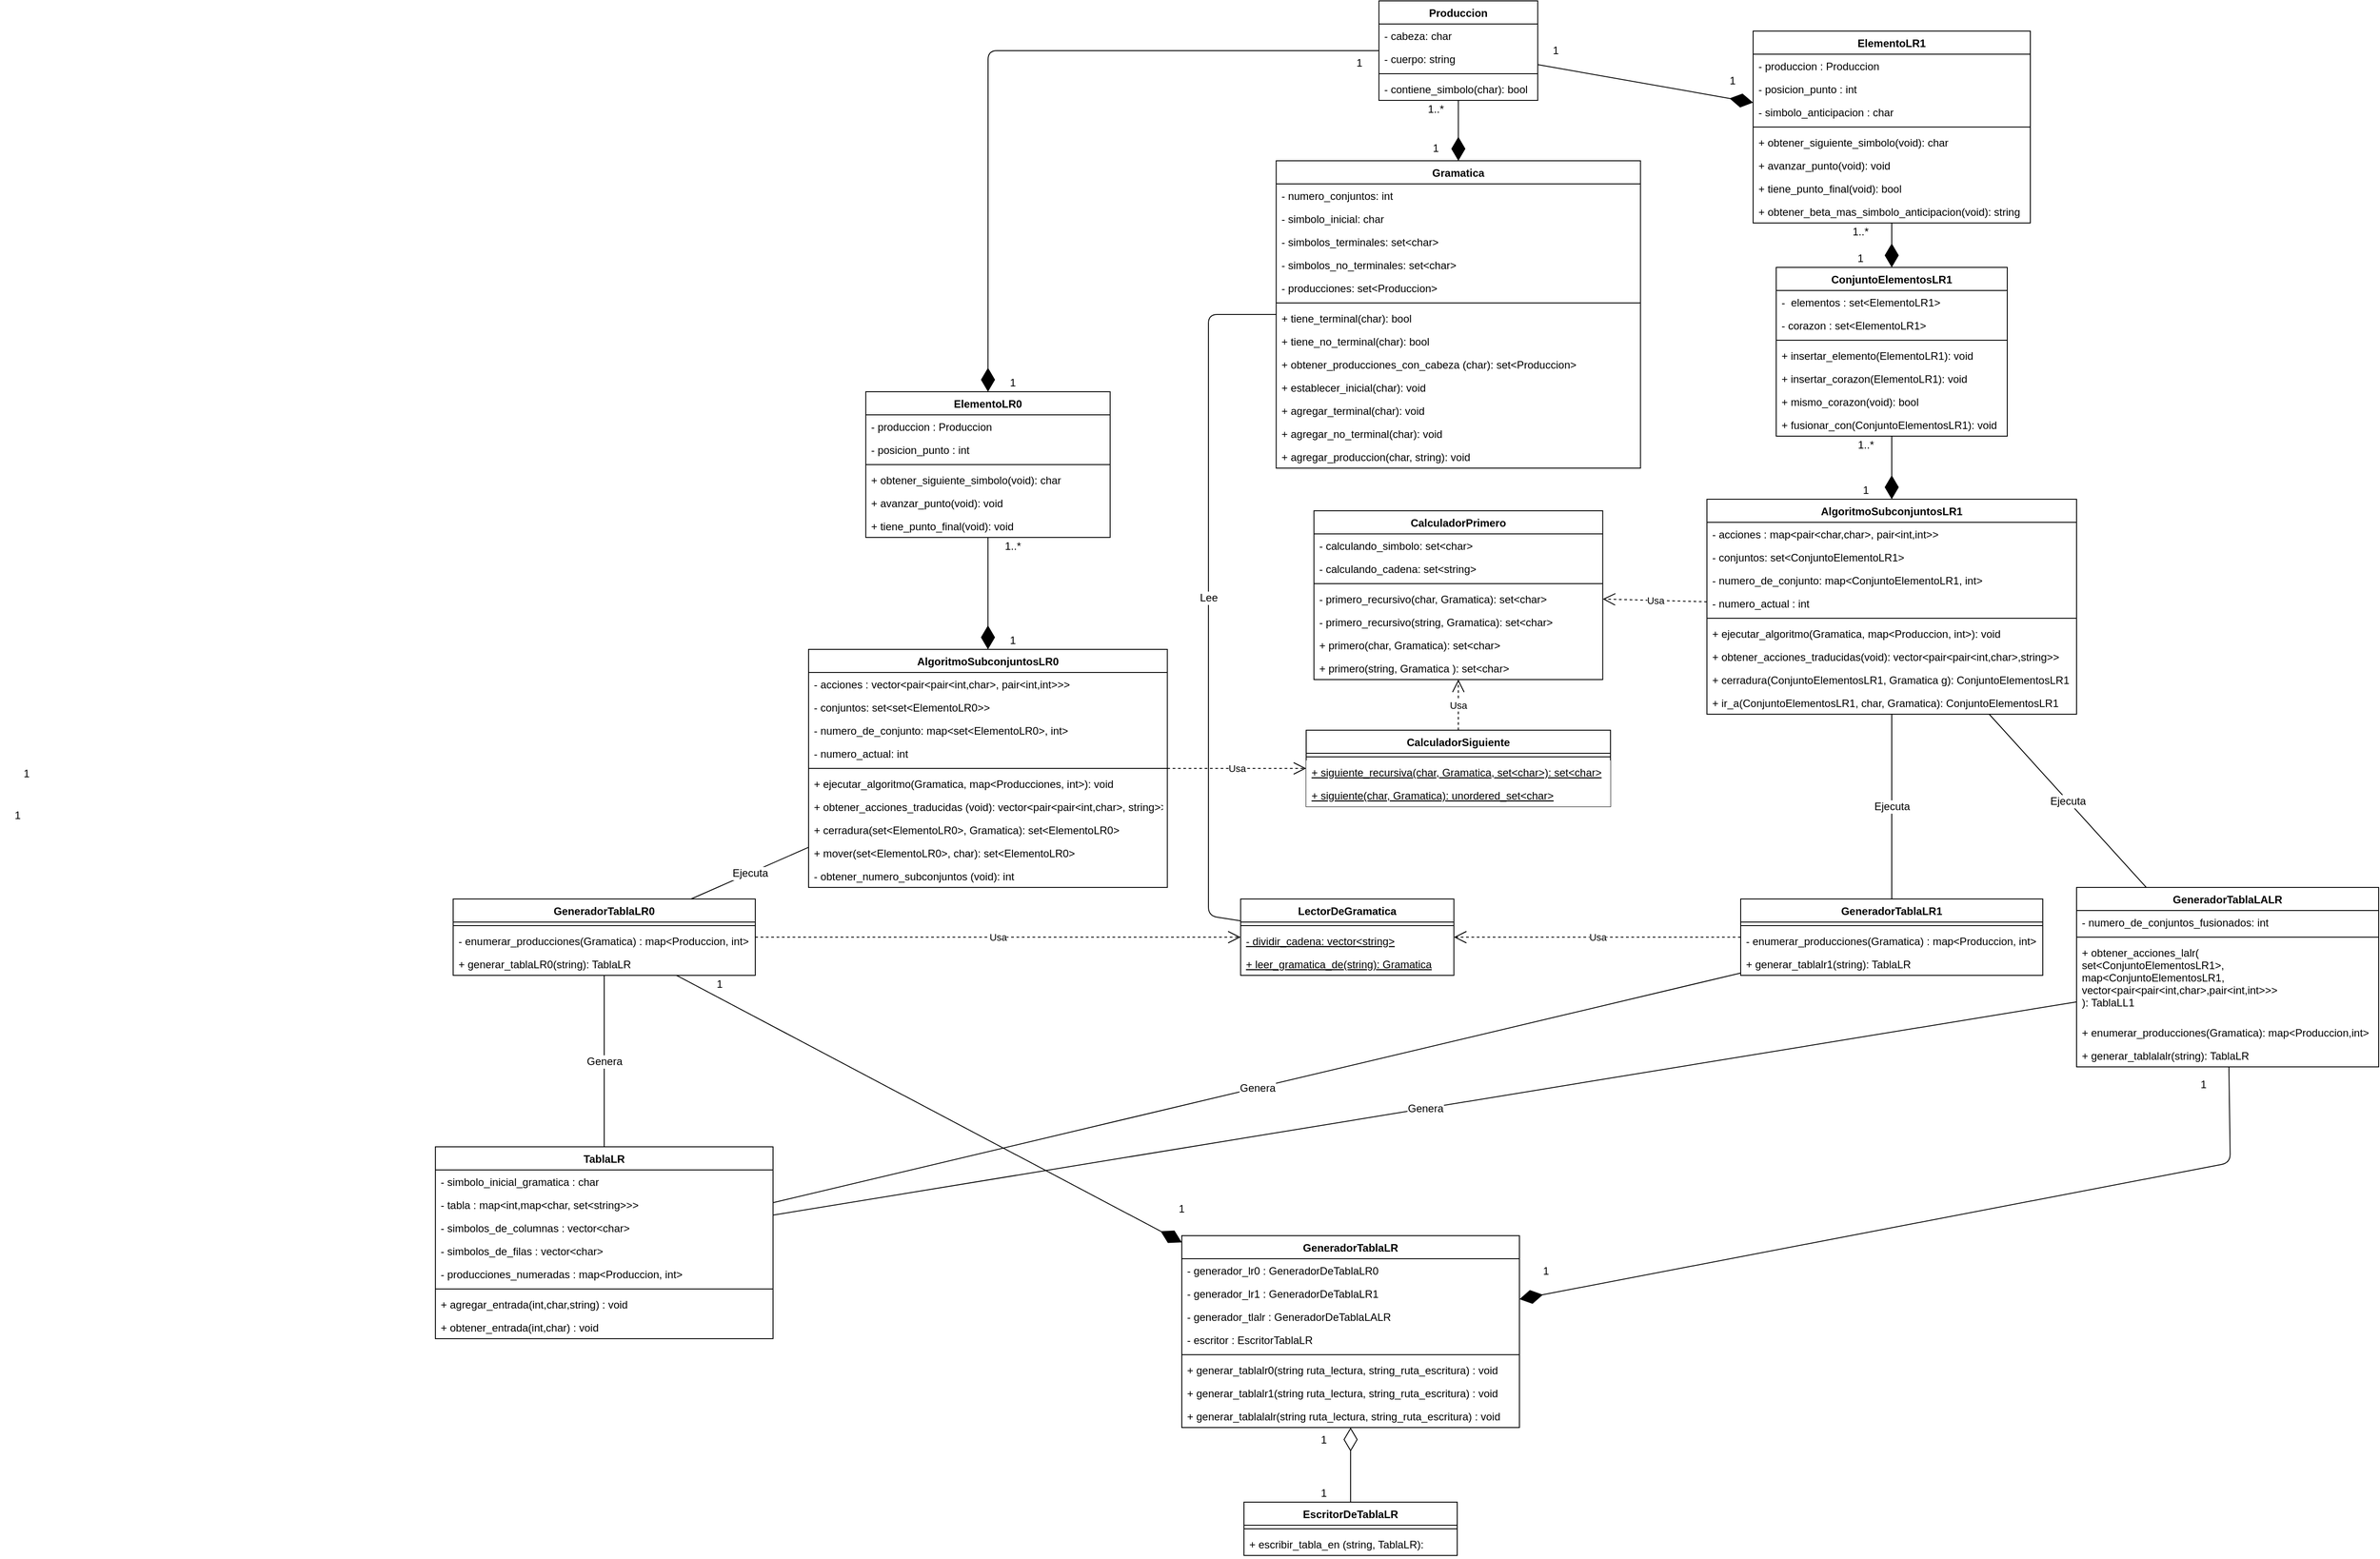 <mxfile version="14.1.8" type="device"><diagram id="IvKfgCB80NCjkqSVRl_T" name="Page-1"><mxGraphModel dx="-1942" dy="262" grid="1" gridSize="10" guides="1" tooltips="1" connect="1" arrows="1" fold="1" page="1" pageScale="1" pageWidth="827" pageHeight="1169" math="0" shadow="0"><root><mxCell id="0"/><mxCell id="1" parent="0"/><mxCell id="rHlVHblcRw6Bxm1KB6Id-1" value="AlgoritmoSubconjuntosLR1" style="swimlane;fontStyle=1;align=center;verticalAlign=top;childLayout=stackLayout;horizontal=1;startSize=26;horizontalStack=0;resizeParent=1;resizeParentMax=0;resizeLast=0;collapsible=1;marginBottom=0;" parent="1" vertex="1"><mxGeometry x="4971" y="1381" width="416" height="242" as="geometry"><mxRectangle x="1605" y="1080" width="140" height="26" as="alternateBounds"/></mxGeometry></mxCell><mxCell id="rHlVHblcRw6Bxm1KB6Id-2" value="- acciones : map&lt;pair&lt;char,char&gt;, pair&lt;int,int&gt;&gt;" style="text;strokeColor=none;fillColor=none;align=left;verticalAlign=top;spacingLeft=4;spacingRight=4;overflow=hidden;rotatable=0;points=[[0,0.5],[1,0.5]];portConstraint=eastwest;fontStyle=0" parent="rHlVHblcRw6Bxm1KB6Id-1" vertex="1"><mxGeometry y="26" width="416" height="26" as="geometry"/></mxCell><mxCell id="rHlVHblcRw6Bxm1KB6Id-3" value="- conjuntos: set&lt;ConjuntoElementoLR1&gt;" style="text;strokeColor=none;fillColor=none;align=left;verticalAlign=top;spacingLeft=4;spacingRight=4;overflow=hidden;rotatable=0;points=[[0,0.5],[1,0.5]];portConstraint=eastwest;fontStyle=0" parent="rHlVHblcRw6Bxm1KB6Id-1" vertex="1"><mxGeometry y="52" width="416" height="26" as="geometry"/></mxCell><mxCell id="rHlVHblcRw6Bxm1KB6Id-4" value="- numero_de_conjunto: map&lt;ConjuntoElementoLR1, int&gt;" style="text;strokeColor=none;fillColor=none;align=left;verticalAlign=top;spacingLeft=4;spacingRight=4;overflow=hidden;rotatable=0;points=[[0,0.5],[1,0.5]];portConstraint=eastwest;fontStyle=0" parent="rHlVHblcRw6Bxm1KB6Id-1" vertex="1"><mxGeometry y="78" width="416" height="26" as="geometry"/></mxCell><mxCell id="ySsarOgZV1tIj6zoq8Jf-4" value="- numero_actual : int" style="text;strokeColor=none;fillColor=none;align=left;verticalAlign=top;spacingLeft=4;spacingRight=4;overflow=hidden;rotatable=0;points=[[0,0.5],[1,0.5]];portConstraint=eastwest;fontStyle=0" vertex="1" parent="rHlVHblcRw6Bxm1KB6Id-1"><mxGeometry y="104" width="416" height="26" as="geometry"/></mxCell><mxCell id="rHlVHblcRw6Bxm1KB6Id-5" value="" style="line;strokeWidth=1;fillColor=none;align=left;verticalAlign=middle;spacingTop=-1;spacingLeft=3;spacingRight=3;rotatable=0;labelPosition=right;points=[];portConstraint=eastwest;" parent="rHlVHblcRw6Bxm1KB6Id-1" vertex="1"><mxGeometry y="130" width="416" height="8" as="geometry"/></mxCell><mxCell id="rHlVHblcRw6Bxm1KB6Id-6" value="+ ejecutar_algoritmo(Gramatica, map&lt;Produccion, int&gt;): void" style="text;strokeColor=none;fillColor=none;align=left;verticalAlign=top;spacingLeft=4;spacingRight=4;overflow=hidden;rotatable=0;points=[[0,0.5],[1,0.5]];portConstraint=eastwest;fontStyle=0" parent="rHlVHblcRw6Bxm1KB6Id-1" vertex="1"><mxGeometry y="138" width="416" height="26" as="geometry"/></mxCell><mxCell id="rHlVHblcRw6Bxm1KB6Id-7" value="+ obtener_acciones_traducidas(void): vector&lt;pair&lt;pair&lt;int,char&gt;,string&gt;&gt;" style="text;strokeColor=none;fillColor=none;align=left;verticalAlign=top;spacingLeft=4;spacingRight=4;overflow=hidden;rotatable=0;points=[[0,0.5],[1,0.5]];portConstraint=eastwest;fontStyle=0" parent="rHlVHblcRw6Bxm1KB6Id-1" vertex="1"><mxGeometry y="164" width="416" height="26" as="geometry"/></mxCell><mxCell id="rHlVHblcRw6Bxm1KB6Id-8" value="+ cerradura(ConjuntoElementosLR1, Gramatica g): ConjuntoElementosLR1" style="text;strokeColor=none;fillColor=none;align=left;verticalAlign=top;spacingLeft=4;spacingRight=4;overflow=hidden;rotatable=0;points=[[0,0.5],[1,0.5]];portConstraint=eastwest;fontStyle=0" parent="rHlVHblcRw6Bxm1KB6Id-1" vertex="1"><mxGeometry y="190" width="416" height="26" as="geometry"/></mxCell><mxCell id="rHlVHblcRw6Bxm1KB6Id-9" value="+ ir_a(ConjuntoElementosLR1, char, Gramatica): ConjuntoElementosLR1" style="text;strokeColor=none;fillColor=none;align=left;verticalAlign=top;spacingLeft=4;spacingRight=4;overflow=hidden;rotatable=0;points=[[0,0.5],[1,0.5]];portConstraint=eastwest;fontStyle=0" parent="rHlVHblcRw6Bxm1KB6Id-1" vertex="1"><mxGeometry y="216" width="416" height="26" as="geometry"/></mxCell><mxCell id="rHlVHblcRw6Bxm1KB6Id-17" value="GeneradorTablaLR1" style="swimlane;fontStyle=1;align=center;verticalAlign=top;childLayout=stackLayout;horizontal=1;startSize=26;horizontalStack=0;resizeParent=1;resizeParentMax=0;resizeLast=0;collapsible=1;marginBottom=0;" parent="1" vertex="1"><mxGeometry x="5009" y="1831" width="340" height="86" as="geometry"><mxRectangle x="1605" y="1080" width="140" height="26" as="alternateBounds"/></mxGeometry></mxCell><mxCell id="rHlVHblcRw6Bxm1KB6Id-20" value="" style="line;strokeWidth=1;fillColor=none;align=left;verticalAlign=middle;spacingTop=-1;spacingLeft=3;spacingRight=3;rotatable=0;labelPosition=right;points=[];portConstraint=eastwest;" parent="rHlVHblcRw6Bxm1KB6Id-17" vertex="1"><mxGeometry y="26" width="340" height="8" as="geometry"/></mxCell><mxCell id="ySsarOgZV1tIj6zoq8Jf-16" value="- enumerar_producciones(Gramatica) : map&lt;Produccion, int&gt;" style="text;strokeColor=none;fillColor=none;align=left;verticalAlign=top;spacingLeft=4;spacingRight=4;overflow=hidden;rotatable=0;points=[[0,0.5],[1,0.5]];portConstraint=eastwest;" vertex="1" parent="rHlVHblcRw6Bxm1KB6Id-17"><mxGeometry y="34" width="340" height="26" as="geometry"/></mxCell><mxCell id="rHlVHblcRw6Bxm1KB6Id-21" value="+ generar_tablalr1(string): TablaLR" style="text;strokeColor=none;fillColor=none;align=left;verticalAlign=top;spacingLeft=4;spacingRight=4;overflow=hidden;rotatable=0;points=[[0,0.5],[1,0.5]];portConstraint=eastwest;fontStyle=0" parent="rHlVHblcRw6Bxm1KB6Id-17" vertex="1"><mxGeometry y="60" width="340" height="26" as="geometry"/></mxCell><mxCell id="rHlVHblcRw6Bxm1KB6Id-22" value="ConjuntoElementosLR1" style="swimlane;fontStyle=1;align=center;verticalAlign=top;childLayout=stackLayout;horizontal=1;startSize=26;horizontalStack=0;resizeParent=1;resizeParentMax=0;resizeLast=0;collapsible=1;marginBottom=0;" parent="1" vertex="1"><mxGeometry x="5049" y="1120" width="260" height="190" as="geometry"/></mxCell><mxCell id="rHlVHblcRw6Bxm1KB6Id-23" value="-  elementos : set&lt;ElementoLR1&gt;" style="text;strokeColor=none;fillColor=none;align=left;verticalAlign=top;spacingLeft=4;spacingRight=4;overflow=hidden;rotatable=0;points=[[0,0.5],[1,0.5]];portConstraint=eastwest;" parent="rHlVHblcRw6Bxm1KB6Id-22" vertex="1"><mxGeometry y="26" width="260" height="26" as="geometry"/></mxCell><mxCell id="rHlVHblcRw6Bxm1KB6Id-88" value="- corazon : set&lt;ElementoLR1&gt;" style="text;strokeColor=none;fillColor=none;align=left;verticalAlign=top;spacingLeft=4;spacingRight=4;overflow=hidden;rotatable=0;points=[[0,0.5],[1,0.5]];portConstraint=eastwest;" parent="rHlVHblcRw6Bxm1KB6Id-22" vertex="1"><mxGeometry y="52" width="260" height="26" as="geometry"/></mxCell><mxCell id="rHlVHblcRw6Bxm1KB6Id-25" value="" style="line;strokeWidth=1;fillColor=none;align=left;verticalAlign=middle;spacingTop=-1;spacingLeft=3;spacingRight=3;rotatable=0;labelPosition=right;points=[];portConstraint=eastwest;" parent="rHlVHblcRw6Bxm1KB6Id-22" vertex="1"><mxGeometry y="78" width="260" height="8" as="geometry"/></mxCell><mxCell id="rHlVHblcRw6Bxm1KB6Id-26" value="+ insertar_elemento(ElementoLR1): void" style="text;strokeColor=none;fillColor=none;align=left;verticalAlign=top;spacingLeft=4;spacingRight=4;overflow=hidden;rotatable=0;points=[[0,0.5],[1,0.5]];portConstraint=eastwest;" parent="rHlVHblcRw6Bxm1KB6Id-22" vertex="1"><mxGeometry y="86" width="260" height="26" as="geometry"/></mxCell><mxCell id="ySsarOgZV1tIj6zoq8Jf-2" value="+ insertar_corazon(ElementoLR1): void" style="text;strokeColor=none;fillColor=none;align=left;verticalAlign=top;spacingLeft=4;spacingRight=4;overflow=hidden;rotatable=0;points=[[0,0.5],[1,0.5]];portConstraint=eastwest;" vertex="1" parent="rHlVHblcRw6Bxm1KB6Id-22"><mxGeometry y="112" width="260" height="26" as="geometry"/></mxCell><mxCell id="ySsarOgZV1tIj6zoq8Jf-3" value="+ mismo_corazon(void): bool" style="text;strokeColor=none;fillColor=none;align=left;verticalAlign=top;spacingLeft=4;spacingRight=4;overflow=hidden;rotatable=0;points=[[0,0.5],[1,0.5]];portConstraint=eastwest;" vertex="1" parent="rHlVHblcRw6Bxm1KB6Id-22"><mxGeometry y="138" width="260" height="26" as="geometry"/></mxCell><mxCell id="rHlVHblcRw6Bxm1KB6Id-28" value="+ fusionar_con(ConjuntoElementosLR1): void" style="text;strokeColor=none;fillColor=none;align=left;verticalAlign=top;spacingLeft=4;spacingRight=4;overflow=hidden;rotatable=0;points=[[0,0.5],[1,0.5]];portConstraint=eastwest;" parent="rHlVHblcRw6Bxm1KB6Id-22" vertex="1"><mxGeometry y="164" width="260" height="26" as="geometry"/></mxCell><mxCell id="rHlVHblcRw6Bxm1KB6Id-81" value="ElementoLR1" style="swimlane;fontStyle=1;align=center;verticalAlign=top;childLayout=stackLayout;horizontal=1;startSize=26;horizontalStack=0;resizeParent=1;resizeParentMax=0;resizeLast=0;collapsible=1;marginBottom=0;" parent="1" vertex="1"><mxGeometry x="5023" y="854" width="312" height="216" as="geometry"/></mxCell><mxCell id="rHlVHblcRw6Bxm1KB6Id-82" value="- produccion : Produccion" style="text;strokeColor=none;fillColor=none;align=left;verticalAlign=top;spacingLeft=4;spacingRight=4;overflow=hidden;rotatable=0;points=[[0,0.5],[1,0.5]];portConstraint=eastwest;" parent="rHlVHblcRw6Bxm1KB6Id-81" vertex="1"><mxGeometry y="26" width="312" height="26" as="geometry"/></mxCell><mxCell id="rHlVHblcRw6Bxm1KB6Id-83" value="- posicion_punto : int" style="text;strokeColor=none;fillColor=none;align=left;verticalAlign=top;spacingLeft=4;spacingRight=4;overflow=hidden;rotatable=0;points=[[0,0.5],[1,0.5]];portConstraint=eastwest;" parent="rHlVHblcRw6Bxm1KB6Id-81" vertex="1"><mxGeometry y="52" width="312" height="26" as="geometry"/></mxCell><mxCell id="rHlVHblcRw6Bxm1KB6Id-89" value="- simbolo_anticipacion : char" style="text;strokeColor=none;fillColor=none;align=left;verticalAlign=top;spacingLeft=4;spacingRight=4;overflow=hidden;rotatable=0;points=[[0,0.5],[1,0.5]];portConstraint=eastwest;" parent="rHlVHblcRw6Bxm1KB6Id-81" vertex="1"><mxGeometry y="78" width="312" height="26" as="geometry"/></mxCell><mxCell id="rHlVHblcRw6Bxm1KB6Id-84" value="" style="line;strokeWidth=1;fillColor=none;align=left;verticalAlign=middle;spacingTop=-1;spacingLeft=3;spacingRight=3;rotatable=0;labelPosition=right;points=[];portConstraint=eastwest;" parent="rHlVHblcRw6Bxm1KB6Id-81" vertex="1"><mxGeometry y="104" width="312" height="8" as="geometry"/></mxCell><mxCell id="rHlVHblcRw6Bxm1KB6Id-85" value="+ obtener_siguiente_simbolo(void): char" style="text;strokeColor=none;fillColor=none;align=left;verticalAlign=top;spacingLeft=4;spacingRight=4;overflow=hidden;rotatable=0;points=[[0,0.5],[1,0.5]];portConstraint=eastwest;" parent="rHlVHblcRw6Bxm1KB6Id-81" vertex="1"><mxGeometry y="112" width="312" height="26" as="geometry"/></mxCell><mxCell id="rHlVHblcRw6Bxm1KB6Id-86" value="+ avanzar_punto(void): void" style="text;strokeColor=none;fillColor=none;align=left;verticalAlign=top;spacingLeft=4;spacingRight=4;overflow=hidden;rotatable=0;points=[[0,0.5],[1,0.5]];portConstraint=eastwest;" parent="rHlVHblcRw6Bxm1KB6Id-81" vertex="1"><mxGeometry y="138" width="312" height="26" as="geometry"/></mxCell><mxCell id="rHlVHblcRw6Bxm1KB6Id-87" value="+ tiene_punto_final(void): bool" style="text;strokeColor=none;fillColor=none;align=left;verticalAlign=top;spacingLeft=4;spacingRight=4;overflow=hidden;rotatable=0;points=[[0,0.5],[1,0.5]];portConstraint=eastwest;" parent="rHlVHblcRw6Bxm1KB6Id-81" vertex="1"><mxGeometry y="164" width="312" height="26" as="geometry"/></mxCell><mxCell id="ySsarOgZV1tIj6zoq8Jf-1" value="+ obtener_beta_mas_simbolo_anticipacion(void): string" style="text;strokeColor=none;fillColor=none;align=left;verticalAlign=top;spacingLeft=4;spacingRight=4;overflow=hidden;rotatable=0;points=[[0,0.5],[1,0.5]];portConstraint=eastwest;" vertex="1" parent="rHlVHblcRw6Bxm1KB6Id-81"><mxGeometry y="190" width="312" height="26" as="geometry"/></mxCell><mxCell id="717tsr3FAOnZ9YepcCNr-1" value="" style="endArrow=diamondThin;endFill=1;endSize=24;html=1;" parent="1" source="rHlVHblcRw6Bxm1KB6Id-22" target="rHlVHblcRw6Bxm1KB6Id-1" edge="1"><mxGeometry width="160" relative="1" as="geometry"><mxPoint x="5059" y="1340.003" as="sourcePoint"/><mxPoint x="5223" y="1341.018" as="targetPoint"/></mxGeometry></mxCell><mxCell id="717tsr3FAOnZ9YepcCNr-2" value="1" style="text;html=1;strokeColor=none;fillColor=none;align=center;verticalAlign=middle;whiteSpace=wrap;rounded=0;" parent="1" vertex="1"><mxGeometry x="5130" y="1361" width="40" height="20" as="geometry"/></mxCell><mxCell id="717tsr3FAOnZ9YepcCNr-3" value="1..*" style="text;html=1;strokeColor=none;fillColor=none;align=center;verticalAlign=middle;whiteSpace=wrap;rounded=0;" parent="1" vertex="1"><mxGeometry x="5130" y="1310" width="40" height="20" as="geometry"/></mxCell><mxCell id="717tsr3FAOnZ9YepcCNr-4" value="" style="endArrow=diamondThin;endFill=1;endSize=24;html=1;" parent="1" source="rHlVHblcRw6Bxm1KB6Id-81" target="rHlVHblcRw6Bxm1KB6Id-22" edge="1"><mxGeometry width="160" relative="1" as="geometry"><mxPoint x="4974" y="1029" as="sourcePoint"/><mxPoint x="4974" y="1162" as="targetPoint"/></mxGeometry></mxCell><mxCell id="717tsr3FAOnZ9YepcCNr-5" value="1" style="text;html=1;strokeColor=none;fillColor=none;align=center;verticalAlign=middle;whiteSpace=wrap;rounded=0;" parent="1" vertex="1"><mxGeometry x="5124" y="1100" width="40" height="20" as="geometry"/></mxCell><mxCell id="717tsr3FAOnZ9YepcCNr-6" value="1..*" style="text;html=1;strokeColor=none;fillColor=none;align=center;verticalAlign=middle;whiteSpace=wrap;rounded=0;" parent="1" vertex="1"><mxGeometry x="5124" y="1070" width="40" height="20" as="geometry"/></mxCell><mxCell id="OxRkwQHMjvMq562mIVBi-1" value="AlgoritmoSubconjuntosLR0" style="swimlane;fontStyle=1;align=center;verticalAlign=top;childLayout=stackLayout;horizontal=1;startSize=26;horizontalStack=0;resizeParent=1;resizeParentMax=0;resizeLast=0;collapsible=1;marginBottom=0;" parent="1" vertex="1"><mxGeometry x="3960" y="1550" width="403.75" height="268" as="geometry"><mxRectangle x="1605" y="1080" width="140" height="26" as="alternateBounds"/></mxGeometry></mxCell><mxCell id="OxRkwQHMjvMq562mIVBi-2" value="- acciones : vector&lt;pair&lt;pair&lt;int,char&gt;, pair&lt;int,int&gt;&gt;&gt;" style="text;strokeColor=none;fillColor=none;align=left;verticalAlign=top;spacingLeft=4;spacingRight=4;overflow=hidden;rotatable=0;points=[[0,0.5],[1,0.5]];portConstraint=eastwest;fontStyle=0" parent="OxRkwQHMjvMq562mIVBi-1" vertex="1"><mxGeometry y="26" width="403.75" height="26" as="geometry"/></mxCell><mxCell id="OxRkwQHMjvMq562mIVBi-3" value="- conjuntos: set&lt;set&lt;ElementoLR0&gt;&gt;" style="text;strokeColor=none;fillColor=none;align=left;verticalAlign=top;spacingLeft=4;spacingRight=4;overflow=hidden;rotatable=0;points=[[0,0.5],[1,0.5]];portConstraint=eastwest;fontStyle=0" parent="OxRkwQHMjvMq562mIVBi-1" vertex="1"><mxGeometry y="52" width="403.75" height="26" as="geometry"/></mxCell><mxCell id="OxRkwQHMjvMq562mIVBi-4" value="- numero_de_conjunto: map&lt;set&lt;ElementoLR0&gt;, int&gt;" style="text;strokeColor=none;fillColor=none;align=left;verticalAlign=top;spacingLeft=4;spacingRight=4;overflow=hidden;rotatable=0;points=[[0,0.5],[1,0.5]];portConstraint=eastwest;fontStyle=0" parent="OxRkwQHMjvMq562mIVBi-1" vertex="1"><mxGeometry y="78" width="403.75" height="26" as="geometry"/></mxCell><mxCell id="OxRkwQHMjvMq562mIVBi-5" value="- numero_actual: int" style="text;strokeColor=none;fillColor=none;align=left;verticalAlign=top;spacingLeft=4;spacingRight=4;overflow=hidden;rotatable=0;points=[[0,0.5],[1,0.5]];portConstraint=eastwest;fontStyle=0" parent="OxRkwQHMjvMq562mIVBi-1" vertex="1"><mxGeometry y="104" width="403.75" height="26" as="geometry"/></mxCell><mxCell id="OxRkwQHMjvMq562mIVBi-6" value="" style="line;strokeWidth=1;fillColor=none;align=left;verticalAlign=middle;spacingTop=-1;spacingLeft=3;spacingRight=3;rotatable=0;labelPosition=right;points=[];portConstraint=eastwest;" parent="OxRkwQHMjvMq562mIVBi-1" vertex="1"><mxGeometry y="130" width="403.75" height="8" as="geometry"/></mxCell><mxCell id="OxRkwQHMjvMq562mIVBi-7" value="+ ejecutar_algoritmo(Gramatica, map&lt;Producciones, int&gt;): void " style="text;strokeColor=none;fillColor=none;align=left;verticalAlign=top;spacingLeft=4;spacingRight=4;overflow=hidden;rotatable=0;points=[[0,0.5],[1,0.5]];portConstraint=eastwest;fontStyle=0" parent="OxRkwQHMjvMq562mIVBi-1" vertex="1"><mxGeometry y="138" width="403.75" height="26" as="geometry"/></mxCell><mxCell id="OxRkwQHMjvMq562mIVBi-8" value="+ obtener_acciones_traducidas (void): vector&lt;pair&lt;pair&lt;int,char&gt;, string&gt;&gt;" style="text;strokeColor=none;fillColor=none;align=left;verticalAlign=top;spacingLeft=4;spacingRight=4;overflow=hidden;rotatable=0;points=[[0,0.5],[1,0.5]];portConstraint=eastwest;fontStyle=0" parent="OxRkwQHMjvMq562mIVBi-1" vertex="1"><mxGeometry y="164" width="403.75" height="26" as="geometry"/></mxCell><mxCell id="OxRkwQHMjvMq562mIVBi-9" value="+ cerradura(set&lt;ElementoLR0&gt;, Gramatica): set&lt;ElementoLR0&gt;" style="text;strokeColor=none;fillColor=none;align=left;verticalAlign=top;spacingLeft=4;spacingRight=4;overflow=hidden;rotatable=0;points=[[0,0.5],[1,0.5]];portConstraint=eastwest;fontStyle=0" parent="OxRkwQHMjvMq562mIVBi-1" vertex="1"><mxGeometry y="190" width="403.75" height="26" as="geometry"/></mxCell><mxCell id="OxRkwQHMjvMq562mIVBi-10" value="+ mover(set&lt;ElementoLR0&gt;, char): set&lt;ElementoLR0&gt;" style="text;strokeColor=none;fillColor=none;align=left;verticalAlign=top;spacingLeft=4;spacingRight=4;overflow=hidden;rotatable=0;points=[[0,0.5],[1,0.5]];portConstraint=eastwest;fontStyle=0" parent="OxRkwQHMjvMq562mIVBi-1" vertex="1"><mxGeometry y="216" width="403.75" height="26" as="geometry"/></mxCell><mxCell id="OxRkwQHMjvMq562mIVBi-11" value="- obtener_numero_subconjuntos (void): int" style="text;strokeColor=none;fillColor=none;align=left;verticalAlign=top;spacingLeft=4;spacingRight=4;overflow=hidden;rotatable=0;points=[[0,0.5],[1,0.5]];portConstraint=eastwest;fontStyle=0" parent="OxRkwQHMjvMq562mIVBi-1" vertex="1"><mxGeometry y="242" width="403.75" height="26" as="geometry"/></mxCell><mxCell id="OxRkwQHMjvMq562mIVBi-12" value="CalculadorSiguiente" style="swimlane;fontStyle=1;align=center;verticalAlign=top;childLayout=stackLayout;horizontal=1;startSize=26;horizontalStack=0;resizeParent=1;resizeParentMax=0;resizeLast=0;collapsible=1;marginBottom=0;" parent="1" vertex="1"><mxGeometry x="4520" y="1641" width="342.5" height="86" as="geometry"/></mxCell><mxCell id="OxRkwQHMjvMq562mIVBi-13" value="" style="line;strokeWidth=1;fillColor=none;align=left;verticalAlign=middle;spacingTop=-1;spacingLeft=3;spacingRight=3;rotatable=0;labelPosition=right;points=[];portConstraint=eastwest;" parent="OxRkwQHMjvMq562mIVBi-12" vertex="1"><mxGeometry y="26" width="342.5" height="8" as="geometry"/></mxCell><mxCell id="OxRkwQHMjvMq562mIVBi-14" value="+ siguiente_recursiva(char, Gramatica, set&lt;char&gt;): set&lt;char&gt;&#10;" style="text;strokeColor=none;align=left;verticalAlign=top;spacingLeft=4;spacingRight=4;overflow=hidden;rotatable=0;points=[[0,0.5],[1,0.5]];portConstraint=eastwest;fontStyle=4;fillColor=#ffffff;" parent="OxRkwQHMjvMq562mIVBi-12" vertex="1"><mxGeometry y="34" width="342.5" height="26" as="geometry"/></mxCell><mxCell id="OxRkwQHMjvMq562mIVBi-15" value="+ siguiente(char, Gramatica): unordered_set&lt;char&gt;" style="text;strokeColor=none;align=left;verticalAlign=top;spacingLeft=4;spacingRight=4;overflow=hidden;rotatable=0;points=[[0,0.5],[1,0.5]];portConstraint=eastwest;fontStyle=4;fillColor=#ffffff;" parent="OxRkwQHMjvMq562mIVBi-12" vertex="1"><mxGeometry y="60" width="342.5" height="26" as="geometry"/></mxCell><mxCell id="OxRkwQHMjvMq562mIVBi-16" value="CalculadorPrimero" style="swimlane;fontStyle=1;align=center;verticalAlign=top;childLayout=stackLayout;horizontal=1;startSize=26;horizontalStack=0;resizeParent=1;resizeParentMax=0;resizeLast=0;collapsible=1;marginBottom=0;" parent="1" vertex="1"><mxGeometry x="4528.75" y="1394" width="325" height="190" as="geometry"><mxRectangle x="1605" y="1080" width="140" height="26" as="alternateBounds"/></mxGeometry></mxCell><mxCell id="OxRkwQHMjvMq562mIVBi-17" value="- calculando_simbolo: set&lt;char&gt;&#10;" style="text;strokeColor=none;fillColor=none;align=left;verticalAlign=top;spacingLeft=4;spacingRight=4;overflow=hidden;rotatable=0;points=[[0,0.5],[1,0.5]];portConstraint=eastwest;fontStyle=0" parent="OxRkwQHMjvMq562mIVBi-16" vertex="1"><mxGeometry y="26" width="325" height="26" as="geometry"/></mxCell><mxCell id="OxRkwQHMjvMq562mIVBi-18" value="- calculando_cadena: set&lt;string&gt;&#10;" style="text;strokeColor=none;fillColor=none;align=left;verticalAlign=top;spacingLeft=4;spacingRight=4;overflow=hidden;rotatable=0;points=[[0,0.5],[1,0.5]];portConstraint=eastwest;fontStyle=0" parent="OxRkwQHMjvMq562mIVBi-16" vertex="1"><mxGeometry y="52" width="325" height="26" as="geometry"/></mxCell><mxCell id="OxRkwQHMjvMq562mIVBi-19" value="" style="line;strokeWidth=1;fillColor=none;align=left;verticalAlign=middle;spacingTop=-1;spacingLeft=3;spacingRight=3;rotatable=0;labelPosition=right;points=[];portConstraint=eastwest;" parent="OxRkwQHMjvMq562mIVBi-16" vertex="1"><mxGeometry y="78" width="325" height="8" as="geometry"/></mxCell><mxCell id="OxRkwQHMjvMq562mIVBi-20" value="- primero_recursivo(char, Gramatica): set&lt;char&gt;&#10;" style="text;strokeColor=none;fillColor=none;align=left;verticalAlign=top;spacingLeft=4;spacingRight=4;overflow=hidden;rotatable=0;points=[[0,0.5],[1,0.5]];portConstraint=eastwest;fontStyle=0" parent="OxRkwQHMjvMq562mIVBi-16" vertex="1"><mxGeometry y="86" width="325" height="26" as="geometry"/></mxCell><mxCell id="OxRkwQHMjvMq562mIVBi-21" value="- primero_recursivo(string, Gramatica): set&lt;char&gt;&#10;" style="text;strokeColor=none;fillColor=none;align=left;verticalAlign=top;spacingLeft=4;spacingRight=4;overflow=hidden;rotatable=0;points=[[0,0.5],[1,0.5]];portConstraint=eastwest;fontStyle=0" parent="OxRkwQHMjvMq562mIVBi-16" vertex="1"><mxGeometry y="112" width="325" height="26" as="geometry"/></mxCell><mxCell id="OxRkwQHMjvMq562mIVBi-22" value="+ primero(char, Gramatica): set&lt;char&gt;&#10;" style="text;strokeColor=none;fillColor=none;align=left;verticalAlign=top;spacingLeft=4;spacingRight=4;overflow=hidden;rotatable=0;points=[[0,0.5],[1,0.5]];portConstraint=eastwest;fontStyle=0" parent="OxRkwQHMjvMq562mIVBi-16" vertex="1"><mxGeometry y="138" width="325" height="26" as="geometry"/></mxCell><mxCell id="OxRkwQHMjvMq562mIVBi-23" value="+ primero(string, Gramatica ): set&lt;char&gt;&#10;" style="text;strokeColor=none;fillColor=none;align=left;verticalAlign=top;spacingLeft=4;spacingRight=4;overflow=hidden;rotatable=0;points=[[0,0.5],[1,0.5]];portConstraint=eastwest;fontStyle=0" parent="OxRkwQHMjvMq562mIVBi-16" vertex="1"><mxGeometry y="164" width="325" height="26" as="geometry"/></mxCell><mxCell id="OxRkwQHMjvMq562mIVBi-24" value="GeneradorTablaLR0" style="swimlane;fontStyle=1;align=center;verticalAlign=top;childLayout=stackLayout;horizontal=1;startSize=26;horizontalStack=0;resizeParent=1;resizeParentMax=0;resizeLast=0;collapsible=1;marginBottom=0;" parent="1" vertex="1"><mxGeometry x="3560" y="1831" width="340" height="86" as="geometry"><mxRectangle x="1605" y="1080" width="140" height="26" as="alternateBounds"/></mxGeometry></mxCell><mxCell id="OxRkwQHMjvMq562mIVBi-25" value="" style="line;strokeWidth=1;fillColor=none;align=left;verticalAlign=middle;spacingTop=-1;spacingLeft=3;spacingRight=3;rotatable=0;labelPosition=right;points=[];portConstraint=eastwest;" parent="OxRkwQHMjvMq562mIVBi-24" vertex="1"><mxGeometry y="26" width="340" height="8" as="geometry"/></mxCell><mxCell id="OxRkwQHMjvMq562mIVBi-26" value="- enumerar_producciones(Gramatica) : map&lt;Produccion, int&gt;" style="text;strokeColor=none;fillColor=none;align=left;verticalAlign=top;spacingLeft=4;spacingRight=4;overflow=hidden;rotatable=0;points=[[0,0.5],[1,0.5]];portConstraint=eastwest;" parent="OxRkwQHMjvMq562mIVBi-24" vertex="1"><mxGeometry y="34" width="340" height="26" as="geometry"/></mxCell><mxCell id="OxRkwQHMjvMq562mIVBi-27" value="+ generar_tablaLR0(string): TablaLR" style="text;strokeColor=none;fillColor=none;align=left;verticalAlign=top;spacingLeft=4;spacingRight=4;overflow=hidden;rotatable=0;points=[[0,0.5],[1,0.5]];portConstraint=eastwest;fontStyle=0" parent="OxRkwQHMjvMq562mIVBi-24" vertex="1"><mxGeometry y="60" width="340" height="26" as="geometry"/></mxCell><mxCell id="OxRkwQHMjvMq562mIVBi-28" value="ElementoLR0" style="swimlane;fontStyle=1;align=center;verticalAlign=top;childLayout=stackLayout;horizontal=1;startSize=26;horizontalStack=0;resizeParent=1;resizeParentMax=0;resizeLast=0;collapsible=1;marginBottom=0;" parent="1" vertex="1"><mxGeometry x="4024.38" y="1260" width="275" height="164" as="geometry"/></mxCell><mxCell id="OxRkwQHMjvMq562mIVBi-29" value="- produccion : Produccion" style="text;strokeColor=none;fillColor=none;align=left;verticalAlign=top;spacingLeft=4;spacingRight=4;overflow=hidden;rotatable=0;points=[[0,0.5],[1,0.5]];portConstraint=eastwest;" parent="OxRkwQHMjvMq562mIVBi-28" vertex="1"><mxGeometry y="26" width="275" height="26" as="geometry"/></mxCell><mxCell id="OxRkwQHMjvMq562mIVBi-30" value="- posicion_punto : int" style="text;strokeColor=none;fillColor=none;align=left;verticalAlign=top;spacingLeft=4;spacingRight=4;overflow=hidden;rotatable=0;points=[[0,0.5],[1,0.5]];portConstraint=eastwest;" parent="OxRkwQHMjvMq562mIVBi-28" vertex="1"><mxGeometry y="52" width="275" height="26" as="geometry"/></mxCell><mxCell id="OxRkwQHMjvMq562mIVBi-31" value="" style="line;strokeWidth=1;fillColor=none;align=left;verticalAlign=middle;spacingTop=-1;spacingLeft=3;spacingRight=3;rotatable=0;labelPosition=right;points=[];portConstraint=eastwest;" parent="OxRkwQHMjvMq562mIVBi-28" vertex="1"><mxGeometry y="78" width="275" height="8" as="geometry"/></mxCell><mxCell id="OxRkwQHMjvMq562mIVBi-32" value="+ obtener_siguiente_simbolo(void): char" style="text;strokeColor=none;fillColor=none;align=left;verticalAlign=top;spacingLeft=4;spacingRight=4;overflow=hidden;rotatable=0;points=[[0,0.5],[1,0.5]];portConstraint=eastwest;" parent="OxRkwQHMjvMq562mIVBi-28" vertex="1"><mxGeometry y="86" width="275" height="26" as="geometry"/></mxCell><mxCell id="OxRkwQHMjvMq562mIVBi-33" value="+ avanzar_punto(void): void" style="text;strokeColor=none;fillColor=none;align=left;verticalAlign=top;spacingLeft=4;spacingRight=4;overflow=hidden;rotatable=0;points=[[0,0.5],[1,0.5]];portConstraint=eastwest;" parent="OxRkwQHMjvMq562mIVBi-28" vertex="1"><mxGeometry y="112" width="275" height="26" as="geometry"/></mxCell><mxCell id="OxRkwQHMjvMq562mIVBi-34" value="+ tiene_punto_final(void): void" style="text;strokeColor=none;fillColor=none;align=left;verticalAlign=top;spacingLeft=4;spacingRight=4;overflow=hidden;rotatable=0;points=[[0,0.5],[1,0.5]];portConstraint=eastwest;" parent="OxRkwQHMjvMq562mIVBi-28" vertex="1"><mxGeometry y="138" width="275" height="26" as="geometry"/></mxCell><mxCell id="OxRkwQHMjvMq562mIVBi-35" value="Produccion" style="swimlane;fontStyle=1;align=center;verticalAlign=top;childLayout=stackLayout;horizontal=1;startSize=26;horizontalStack=0;resizeParent=1;resizeParentMax=0;resizeLast=0;collapsible=1;marginBottom=0;" parent="1" vertex="1"><mxGeometry x="4601.88" y="820" width="178.75" height="112" as="geometry"/></mxCell><mxCell id="OxRkwQHMjvMq562mIVBi-36" value="- cabeza: char" style="text;strokeColor=none;fillColor=none;align=left;verticalAlign=top;spacingLeft=4;spacingRight=4;overflow=hidden;rotatable=0;points=[[0,0.5],[1,0.5]];portConstraint=eastwest;" parent="OxRkwQHMjvMq562mIVBi-35" vertex="1"><mxGeometry y="26" width="178.75" height="26" as="geometry"/></mxCell><mxCell id="OxRkwQHMjvMq562mIVBi-37" value="- cuerpo: string" style="text;strokeColor=none;fillColor=none;align=left;verticalAlign=top;spacingLeft=4;spacingRight=4;overflow=hidden;rotatable=0;points=[[0,0.5],[1,0.5]];portConstraint=eastwest;" parent="OxRkwQHMjvMq562mIVBi-35" vertex="1"><mxGeometry y="52" width="178.75" height="26" as="geometry"/></mxCell><mxCell id="OxRkwQHMjvMq562mIVBi-38" value="" style="line;strokeWidth=1;fillColor=none;align=left;verticalAlign=middle;spacingTop=-1;spacingLeft=3;spacingRight=3;rotatable=0;labelPosition=right;points=[];portConstraint=eastwest;" parent="OxRkwQHMjvMq562mIVBi-35" vertex="1"><mxGeometry y="78" width="178.75" height="8" as="geometry"/></mxCell><mxCell id="OxRkwQHMjvMq562mIVBi-39" value="- contiene_simbolo(char): bool&#10;" style="text;strokeColor=none;fillColor=none;align=left;verticalAlign=top;spacingLeft=4;spacingRight=4;overflow=hidden;rotatable=0;points=[[0,0.5],[1,0.5]];portConstraint=eastwest;fontStyle=0" parent="OxRkwQHMjvMq562mIVBi-35" vertex="1"><mxGeometry y="86" width="178.75" height="26" as="geometry"/></mxCell><mxCell id="OxRkwQHMjvMq562mIVBi-40" value="Gramatica" style="swimlane;fontStyle=1;align=center;verticalAlign=top;childLayout=stackLayout;horizontal=1;startSize=26;horizontalStack=0;resizeParent=1;resizeParentMax=0;resizeLast=0;collapsible=1;marginBottom=0;" parent="1" vertex="1"><mxGeometry x="4486.25" y="1000" width="410" height="346" as="geometry"><mxRectangle x="4486.25" y="1000" width="90" height="26" as="alternateBounds"/></mxGeometry></mxCell><mxCell id="OxRkwQHMjvMq562mIVBi-41" value="- numero_conjuntos: int" style="text;strokeColor=none;fillColor=none;align=left;verticalAlign=top;spacingLeft=4;spacingRight=4;overflow=hidden;rotatable=0;points=[[0,0.5],[1,0.5]];portConstraint=eastwest;" parent="OxRkwQHMjvMq562mIVBi-40" vertex="1"><mxGeometry y="26" width="410" height="26" as="geometry"/></mxCell><mxCell id="OxRkwQHMjvMq562mIVBi-42" value="- simbolo_inicial: char" style="text;strokeColor=none;fillColor=none;align=left;verticalAlign=top;spacingLeft=4;spacingRight=4;overflow=hidden;rotatable=0;points=[[0,0.5],[1,0.5]];portConstraint=eastwest;" parent="OxRkwQHMjvMq562mIVBi-40" vertex="1"><mxGeometry y="52" width="410" height="26" as="geometry"/></mxCell><mxCell id="OxRkwQHMjvMq562mIVBi-43" value="- simbolos_terminales: set&lt;char&gt;" style="text;strokeColor=none;fillColor=none;align=left;verticalAlign=top;spacingLeft=4;spacingRight=4;overflow=hidden;rotatable=0;points=[[0,0.5],[1,0.5]];portConstraint=eastwest;" parent="OxRkwQHMjvMq562mIVBi-40" vertex="1"><mxGeometry y="78" width="410" height="26" as="geometry"/></mxCell><mxCell id="OxRkwQHMjvMq562mIVBi-44" value="- simbolos_no_terminales: set&lt;char&gt;" style="text;strokeColor=none;fillColor=none;align=left;verticalAlign=top;spacingLeft=4;spacingRight=4;overflow=hidden;rotatable=0;points=[[0,0.5],[1,0.5]];portConstraint=eastwest;" parent="OxRkwQHMjvMq562mIVBi-40" vertex="1"><mxGeometry y="104" width="410" height="26" as="geometry"/></mxCell><mxCell id="OxRkwQHMjvMq562mIVBi-45" value="- producciones: set&lt;Produccion&gt;" style="text;strokeColor=none;fillColor=none;align=left;verticalAlign=top;spacingLeft=4;spacingRight=4;overflow=hidden;rotatable=0;points=[[0,0.5],[1,0.5]];portConstraint=eastwest;" parent="OxRkwQHMjvMq562mIVBi-40" vertex="1"><mxGeometry y="130" width="410" height="26" as="geometry"/></mxCell><mxCell id="OxRkwQHMjvMq562mIVBi-46" value="" style="line;strokeWidth=1;fillColor=none;align=left;verticalAlign=middle;spacingTop=-1;spacingLeft=3;spacingRight=3;rotatable=0;labelPosition=right;points=[];portConstraint=eastwest;" parent="OxRkwQHMjvMq562mIVBi-40" vertex="1"><mxGeometry y="156" width="410" height="8" as="geometry"/></mxCell><mxCell id="OxRkwQHMjvMq562mIVBi-47" value="+ tiene_terminal(char): bool" style="text;strokeColor=none;fillColor=none;align=left;verticalAlign=top;spacingLeft=4;spacingRight=4;overflow=hidden;rotatable=0;points=[[0,0.5],[1,0.5]];portConstraint=eastwest;" parent="OxRkwQHMjvMq562mIVBi-40" vertex="1"><mxGeometry y="164" width="410" height="26" as="geometry"/></mxCell><mxCell id="OxRkwQHMjvMq562mIVBi-48" value="+ tiene_no_terminal(char): bool" style="text;strokeColor=none;fillColor=none;align=left;verticalAlign=top;spacingLeft=4;spacingRight=4;overflow=hidden;rotatable=0;points=[[0,0.5],[1,0.5]];portConstraint=eastwest;" parent="OxRkwQHMjvMq562mIVBi-40" vertex="1"><mxGeometry y="190" width="410" height="26" as="geometry"/></mxCell><mxCell id="OxRkwQHMjvMq562mIVBi-49" value="+ obtener_producciones_con_cabeza (char): set&lt;Produccion&gt;" style="text;strokeColor=none;fillColor=none;align=left;verticalAlign=top;spacingLeft=4;spacingRight=4;overflow=hidden;rotatable=0;points=[[0,0.5],[1,0.5]];portConstraint=eastwest;" parent="OxRkwQHMjvMq562mIVBi-40" vertex="1"><mxGeometry y="216" width="410" height="26" as="geometry"/></mxCell><mxCell id="OxRkwQHMjvMq562mIVBi-50" value="+ establecer_inicial(char): void" style="text;strokeColor=none;fillColor=none;align=left;verticalAlign=top;spacingLeft=4;spacingRight=4;overflow=hidden;rotatable=0;points=[[0,0.5],[1,0.5]];portConstraint=eastwest;" parent="OxRkwQHMjvMq562mIVBi-40" vertex="1"><mxGeometry y="242" width="410" height="26" as="geometry"/></mxCell><mxCell id="OxRkwQHMjvMq562mIVBi-51" value="+ agregar_terminal(char): void" style="text;strokeColor=none;fillColor=none;align=left;verticalAlign=top;spacingLeft=4;spacingRight=4;overflow=hidden;rotatable=0;points=[[0,0.5],[1,0.5]];portConstraint=eastwest;" parent="OxRkwQHMjvMq562mIVBi-40" vertex="1"><mxGeometry y="268" width="410" height="26" as="geometry"/></mxCell><mxCell id="OxRkwQHMjvMq562mIVBi-52" value="+ agregar_no_terminal(char): void" style="text;strokeColor=none;fillColor=none;align=left;verticalAlign=top;spacingLeft=4;spacingRight=4;overflow=hidden;rotatable=0;points=[[0,0.5],[1,0.5]];portConstraint=eastwest;" parent="OxRkwQHMjvMq562mIVBi-40" vertex="1"><mxGeometry y="294" width="410" height="26" as="geometry"/></mxCell><mxCell id="OxRkwQHMjvMq562mIVBi-53" value="+ agregar_produccion(char, string): void" style="text;strokeColor=none;fillColor=none;align=left;verticalAlign=top;spacingLeft=4;spacingRight=4;overflow=hidden;rotatable=0;points=[[0,0.5],[1,0.5]];portConstraint=eastwest;" parent="OxRkwQHMjvMq562mIVBi-40" vertex="1"><mxGeometry y="320" width="410" height="26" as="geometry"/></mxCell><mxCell id="OxRkwQHMjvMq562mIVBi-54" value="" style="endArrow=diamondThin;endFill=1;endSize=24;html=1;" parent="1" source="OxRkwQHMjvMq562mIVBi-35" target="OxRkwQHMjvMq562mIVBi-40" edge="1"><mxGeometry width="160" relative="1" as="geometry"><mxPoint x="4696.25" y="970" as="sourcePoint"/><mxPoint x="4856.25" y="970" as="targetPoint"/></mxGeometry></mxCell><mxCell id="OxRkwQHMjvMq562mIVBi-55" value="1" style="text;html=1;strokeColor=none;fillColor=none;align=center;verticalAlign=middle;whiteSpace=wrap;rounded=0;" parent="1" vertex="1"><mxGeometry x="4646.25" y="976" width="40" height="20" as="geometry"/></mxCell><mxCell id="OxRkwQHMjvMq562mIVBi-56" value="1..*" style="text;html=1;strokeColor=none;fillColor=none;align=center;verticalAlign=middle;whiteSpace=wrap;rounded=0;" parent="1" vertex="1"><mxGeometry x="4646.25" y="932" width="40" height="20" as="geometry"/></mxCell><mxCell id="OxRkwQHMjvMq562mIVBi-57" value="LectorDeGramatica" style="swimlane;fontStyle=1;align=center;verticalAlign=top;childLayout=stackLayout;horizontal=1;startSize=26;horizontalStack=0;resizeParent=1;resizeParentMax=0;resizeLast=0;collapsible=1;marginBottom=0;" parent="1" vertex="1"><mxGeometry x="4446.25" y="1831" width="240" height="86" as="geometry"/></mxCell><mxCell id="OxRkwQHMjvMq562mIVBi-58" value="" style="line;strokeWidth=1;fillColor=none;align=left;verticalAlign=middle;spacingTop=-1;spacingLeft=3;spacingRight=3;rotatable=0;labelPosition=right;points=[];portConstraint=eastwest;" parent="OxRkwQHMjvMq562mIVBi-57" vertex="1"><mxGeometry y="26" width="240" height="8" as="geometry"/></mxCell><mxCell id="OxRkwQHMjvMq562mIVBi-59" value="- dividir_cadena: vector&lt;string&gt;" style="text;strokeColor=none;fillColor=none;align=left;verticalAlign=top;spacingLeft=4;spacingRight=4;overflow=hidden;rotatable=0;points=[[0,0.5],[1,0.5]];portConstraint=eastwest;fontStyle=4" parent="OxRkwQHMjvMq562mIVBi-57" vertex="1"><mxGeometry y="34" width="240" height="26" as="geometry"/></mxCell><mxCell id="OxRkwQHMjvMq562mIVBi-60" value="+ leer_gramatica_de(string): Gramatica" style="text;strokeColor=none;fillColor=none;align=left;verticalAlign=top;spacingLeft=4;spacingRight=4;overflow=hidden;rotatable=0;points=[[0,0.5],[1,0.5]];portConstraint=eastwest;fontStyle=4" parent="OxRkwQHMjvMq562mIVBi-57" vertex="1"><mxGeometry y="60" width="240" height="26" as="geometry"/></mxCell><mxCell id="OxRkwQHMjvMq562mIVBi-62" value="1" style="text;html=1;strokeColor=none;fillColor=none;align=center;verticalAlign=middle;whiteSpace=wrap;rounded=0;" parent="1" vertex="1"><mxGeometry x="3060" y="1680" width="40" height="20" as="geometry"/></mxCell><mxCell id="OxRkwQHMjvMq562mIVBi-63" value="1" style="text;html=1;strokeColor=none;fillColor=none;align=center;verticalAlign=middle;whiteSpace=wrap;rounded=0;" parent="1" vertex="1"><mxGeometry x="3050" y="1727" width="40" height="20" as="geometry"/></mxCell><mxCell id="OxRkwQHMjvMq562mIVBi-67" value="Usa" style="endArrow=open;endSize=12;dashed=1;html=1;" parent="1" source="OxRkwQHMjvMq562mIVBi-1" target="OxRkwQHMjvMq562mIVBi-12" edge="1"><mxGeometry width="160" relative="1" as="geometry"><mxPoint x="4280" y="2050" as="sourcePoint"/><mxPoint x="3945" y="1820.398" as="targetPoint"/><Array as="points"/></mxGeometry></mxCell><mxCell id="OxRkwQHMjvMq562mIVBi-80" value="Usa" style="endArrow=open;endSize=12;dashed=1;html=1;" parent="1" source="OxRkwQHMjvMq562mIVBi-12" target="OxRkwQHMjvMq562mIVBi-16" edge="1"><mxGeometry width="160" relative="1" as="geometry"><mxPoint x="4353.75" y="1460.996" as="sourcePoint"/><mxPoint x="4648.75" y="1482.544" as="targetPoint"/><Array as="points"/></mxGeometry></mxCell><mxCell id="OxRkwQHMjvMq562mIVBi-81" value="" style="endArrow=diamondThin;endFill=1;endSize=24;html=1;" parent="1" source="OxRkwQHMjvMq562mIVBi-28" target="OxRkwQHMjvMq562mIVBi-1" edge="1"><mxGeometry width="160" relative="1" as="geometry"><mxPoint x="4474.37" y="1304" as="sourcePoint"/><mxPoint x="4474.37" y="1386" as="targetPoint"/></mxGeometry></mxCell><mxCell id="OxRkwQHMjvMq562mIVBi-82" value="1" style="text;html=1;strokeColor=none;fillColor=none;align=center;verticalAlign=middle;whiteSpace=wrap;rounded=0;" parent="1" vertex="1"><mxGeometry x="4170" y="1530" width="40" height="20" as="geometry"/></mxCell><mxCell id="OxRkwQHMjvMq562mIVBi-83" value="1..*" style="text;html=1;strokeColor=none;fillColor=none;align=center;verticalAlign=middle;whiteSpace=wrap;rounded=0;" parent="1" vertex="1"><mxGeometry x="4170" y="1424" width="40" height="20" as="geometry"/></mxCell><mxCell id="OxRkwQHMjvMq562mIVBi-87" value="Usa" style="endArrow=open;endSize=12;dashed=1;html=1;" parent="1" source="OxRkwQHMjvMq562mIVBi-24" target="OxRkwQHMjvMq562mIVBi-57" edge="1"><mxGeometry width="160" relative="1" as="geometry"><mxPoint x="3310" y="1790" as="sourcePoint"/><mxPoint x="3165" y="1790" as="targetPoint"/><Array as="points"/></mxGeometry></mxCell><mxCell id="OxRkwQHMjvMq562mIVBi-94" value="GeneradorTablaLR" style="swimlane;fontStyle=1;align=center;verticalAlign=top;childLayout=stackLayout;horizontal=1;startSize=26;horizontalStack=0;resizeParent=1;resizeParentMax=0;resizeLast=0;collapsible=1;marginBottom=0;" parent="1" vertex="1"><mxGeometry x="4380" y="2210" width="380" height="216" as="geometry"><mxRectangle x="1605" y="1080" width="140" height="26" as="alternateBounds"/></mxGeometry></mxCell><mxCell id="qL-QuSfX6BuvWbJxUw_--3" value="- generador_lr0 : GeneradorDeTablaLR0" style="text;strokeColor=none;fillColor=none;align=left;verticalAlign=top;spacingLeft=4;spacingRight=4;overflow=hidden;rotatable=0;points=[[0,0.5],[1,0.5]];portConstraint=eastwest;" parent="OxRkwQHMjvMq562mIVBi-94" vertex="1"><mxGeometry y="26" width="380" height="26" as="geometry"/></mxCell><mxCell id="qL-QuSfX6BuvWbJxUw_--5" value="- generador_lr1 : GeneradorDeTablaLR1" style="text;strokeColor=none;fillColor=none;align=left;verticalAlign=top;spacingLeft=4;spacingRight=4;overflow=hidden;rotatable=0;points=[[0,0.5],[1,0.5]];portConstraint=eastwest;" parent="OxRkwQHMjvMq562mIVBi-94" vertex="1"><mxGeometry y="52" width="380" height="26" as="geometry"/></mxCell><mxCell id="qL-QuSfX6BuvWbJxUw_--30" value="- generador_tlalr : GeneradorDeTablaLALR" style="text;strokeColor=none;fillColor=none;align=left;verticalAlign=top;spacingLeft=4;spacingRight=4;overflow=hidden;rotatable=0;points=[[0,0.5],[1,0.5]];portConstraint=eastwest;" parent="OxRkwQHMjvMq562mIVBi-94" vertex="1"><mxGeometry y="78" width="380" height="26" as="geometry"/></mxCell><mxCell id="qL-QuSfX6BuvWbJxUw_--4" value="- escritor : EscritorTablaLR" style="text;strokeColor=none;fillColor=none;align=left;verticalAlign=top;spacingLeft=4;spacingRight=4;overflow=hidden;rotatable=0;points=[[0,0.5],[1,0.5]];portConstraint=eastwest;" parent="OxRkwQHMjvMq562mIVBi-94" vertex="1"><mxGeometry y="104" width="380" height="26" as="geometry"/></mxCell><mxCell id="OxRkwQHMjvMq562mIVBi-95" value="" style="line;strokeWidth=1;fillColor=none;align=left;verticalAlign=middle;spacingTop=-1;spacingLeft=3;spacingRight=3;rotatable=0;labelPosition=right;points=[];portConstraint=eastwest;" parent="OxRkwQHMjvMq562mIVBi-94" vertex="1"><mxGeometry y="130" width="380" height="8" as="geometry"/></mxCell><mxCell id="OxRkwQHMjvMq562mIVBi-96" value="+ generar_tablalr0(string ruta_lectura, string_ruta_escritura) : void" style="text;strokeColor=none;fillColor=none;align=left;verticalAlign=top;spacingLeft=4;spacingRight=4;overflow=hidden;rotatable=0;points=[[0,0.5],[1,0.5]];portConstraint=eastwest;" parent="OxRkwQHMjvMq562mIVBi-94" vertex="1"><mxGeometry y="138" width="380" height="26" as="geometry"/></mxCell><mxCell id="qL-QuSfX6BuvWbJxUw_--2" value="+ generar_tablalr1(string ruta_lectura, string_ruta_escritura) : void" style="text;strokeColor=none;fillColor=none;align=left;verticalAlign=top;spacingLeft=4;spacingRight=4;overflow=hidden;rotatable=0;points=[[0,0.5],[1,0.5]];portConstraint=eastwest;" parent="OxRkwQHMjvMq562mIVBi-94" vertex="1"><mxGeometry y="164" width="380" height="26" as="geometry"/></mxCell><mxCell id="qL-QuSfX6BuvWbJxUw_--1" value="+ generar_tablalalr(string ruta_lectura, string_ruta_escritura) : void" style="text;strokeColor=none;fillColor=none;align=left;verticalAlign=top;spacingLeft=4;spacingRight=4;overflow=hidden;rotatable=0;points=[[0,0.5],[1,0.5]];portConstraint=eastwest;" parent="OxRkwQHMjvMq562mIVBi-94" vertex="1"><mxGeometry y="190" width="380" height="26" as="geometry"/></mxCell><mxCell id="qL-QuSfX6BuvWbJxUw_--8" value="Usa" style="endArrow=open;endSize=12;dashed=1;html=1;" parent="1" source="rHlVHblcRw6Bxm1KB6Id-1" target="OxRkwQHMjvMq562mIVBi-16" edge="1"><mxGeometry width="160" relative="1" as="geometry"><mxPoint x="4970" y="1300" as="sourcePoint"/><mxPoint x="4530" y="1658.39" as="targetPoint"/><Array as="points"/></mxGeometry></mxCell><mxCell id="qL-QuSfX6BuvWbJxUw_--9" value="Usa" style="endArrow=open;endSize=12;dashed=1;html=1;" parent="1" source="rHlVHblcRw6Bxm1KB6Id-17" target="OxRkwQHMjvMq562mIVBi-57" edge="1"><mxGeometry width="160" relative="1" as="geometry"><mxPoint x="3661" y="1834.812" as="sourcePoint"/><mxPoint x="4340" y="2070" as="targetPoint"/><Array as="points"/></mxGeometry></mxCell><mxCell id="qL-QuSfX6BuvWbJxUw_--11" value="" style="endArrow=diamondThin;endFill=1;endSize=24;html=1;" parent="1" source="OxRkwQHMjvMq562mIVBi-24" target="OxRkwQHMjvMq562mIVBi-94" edge="1"><mxGeometry width="160" relative="1" as="geometry"><mxPoint x="3934.614" y="2020" as="sourcePoint"/><mxPoint x="3929.998" y="2205" as="targetPoint"/></mxGeometry></mxCell><mxCell id="qL-QuSfX6BuvWbJxUw_--13" value="GeneradorTablaLALR" style="swimlane;fontStyle=1;align=center;verticalAlign=top;childLayout=stackLayout;horizontal=1;startSize=26;horizontalStack=0;resizeParent=1;resizeParentMax=0;resizeLast=0;collapsible=1;marginBottom=0;" parent="1" vertex="1"><mxGeometry x="5387" y="1818" width="340" height="202" as="geometry"><mxRectangle x="1605" y="1080" width="140" height="26" as="alternateBounds"/></mxGeometry></mxCell><mxCell id="qL-QuSfX6BuvWbJxUw_--14" value="- numero_de_conjuntos_fusionados: int" style="text;strokeColor=none;fillColor=none;align=left;verticalAlign=top;spacingLeft=4;spacingRight=4;overflow=hidden;rotatable=0;points=[[0,0.5],[1,0.5]];portConstraint=eastwest;" parent="qL-QuSfX6BuvWbJxUw_--13" vertex="1"><mxGeometry y="26" width="340" height="26" as="geometry"/></mxCell><mxCell id="qL-QuSfX6BuvWbJxUw_--16" value="" style="line;strokeWidth=1;fillColor=none;align=left;verticalAlign=middle;spacingTop=-1;spacingLeft=3;spacingRight=3;rotatable=0;labelPosition=right;points=[];portConstraint=eastwest;" parent="qL-QuSfX6BuvWbJxUw_--13" vertex="1"><mxGeometry y="52" width="340" height="8" as="geometry"/></mxCell><mxCell id="qL-QuSfX6BuvWbJxUw_--17" value="+ obtener_acciones_lalr(&#10;set&lt;ConjuntoElementosLR1&gt;,&#10;map&lt;ConjuntoElementosLR1,&#10;vector&lt;pair&lt;pair&lt;int,char&gt;,pair&lt;int,int&gt;&gt;&gt;&#10;): TablaLL1&#10;" style="text;strokeColor=none;fillColor=none;align=left;verticalAlign=top;spacingLeft=4;spacingRight=4;overflow=hidden;rotatable=0;points=[[0,0.5],[1,0.5]];portConstraint=eastwest;fontStyle=0" parent="qL-QuSfX6BuvWbJxUw_--13" vertex="1"><mxGeometry y="60" width="340" height="90" as="geometry"/></mxCell><mxCell id="ySsarOgZV1tIj6zoq8Jf-17" value="+ enumerar_producciones(Gramatica): map&lt;Produccion,int&gt;" style="text;strokeColor=none;fillColor=none;align=left;verticalAlign=top;spacingLeft=4;spacingRight=4;overflow=hidden;rotatable=0;points=[[0,0.5],[1,0.5]];portConstraint=eastwest;" vertex="1" parent="qL-QuSfX6BuvWbJxUw_--13"><mxGeometry y="150" width="340" height="26" as="geometry"/></mxCell><mxCell id="ySsarOgZV1tIj6zoq8Jf-18" value="+ generar_tablalalr(string): TablaLR" style="text;strokeColor=none;fillColor=none;align=left;verticalAlign=top;spacingLeft=4;spacingRight=4;overflow=hidden;rotatable=0;points=[[0,0.5],[1,0.5]];portConstraint=eastwest;" vertex="1" parent="qL-QuSfX6BuvWbJxUw_--13"><mxGeometry y="176" width="340" height="26" as="geometry"/></mxCell><mxCell id="qL-QuSfX6BuvWbJxUw_--19" value="" style="endArrow=diamondThin;endFill=1;endSize=24;html=1;" parent="1" source="qL-QuSfX6BuvWbJxUw_--13" target="OxRkwQHMjvMq562mIVBi-94" edge="1"><mxGeometry width="160" relative="1" as="geometry"><mxPoint x="4544.701" y="1926" as="sourcePoint"/><mxPoint x="4327.985" y="2190" as="targetPoint"/><Array as="points"><mxPoint x="5560" y="2128"/></Array></mxGeometry></mxCell><mxCell id="qL-QuSfX6BuvWbJxUw_--20" value="" style="endArrow=diamondThin;endFill=1;endSize=24;html=1;" parent="1" source="OxRkwQHMjvMq562mIVBi-35" target="OxRkwQHMjvMq562mIVBi-28" edge="1"><mxGeometry width="160" relative="1" as="geometry"><mxPoint x="4540" y="780" as="sourcePoint"/><mxPoint x="4161.897" y="1310" as="targetPoint"/><Array as="points"><mxPoint x="4162" y="876"/></Array></mxGeometry></mxCell><mxCell id="qL-QuSfX6BuvWbJxUw_--21" value="" style="endArrow=diamondThin;endFill=1;endSize=24;html=1;" parent="1" source="OxRkwQHMjvMq562mIVBi-35" target="rHlVHblcRw6Bxm1KB6Id-81" edge="1"><mxGeometry width="160" relative="1" as="geometry"><mxPoint x="4615" y="815.847" as="sourcePoint"/><mxPoint x="4171.897" y="1320" as="targetPoint"/><Array as="points"/></mxGeometry></mxCell><mxCell id="qL-QuSfX6BuvWbJxUw_--22" value="" style="endArrow=none;html=1;endFill=0;" parent="1" source="OxRkwQHMjvMq562mIVBi-57" target="OxRkwQHMjvMq562mIVBi-40" edge="1"><mxGeometry relative="1" as="geometry"><mxPoint x="4250" y="1960" as="sourcePoint"/><mxPoint x="4350" y="1960" as="targetPoint"/><Array as="points"><mxPoint x="4410" y="1850"/><mxPoint x="4410" y="1173"/></Array></mxGeometry></mxCell><mxCell id="qL-QuSfX6BuvWbJxUw_--23" value="&lt;font style=&quot;font-size: 12px&quot;&gt;Lee&lt;/font&gt;" style="edgeLabel;resizable=0;html=1;align=center;verticalAlign=middle;" parent="qL-QuSfX6BuvWbJxUw_--22" connectable="0" vertex="1"><mxGeometry relative="1" as="geometry"/></mxCell><mxCell id="qL-QuSfX6BuvWbJxUw_--26" value="EscritorDeTablaLR" style="swimlane;fontStyle=1;align=center;verticalAlign=top;childLayout=stackLayout;horizontal=1;startSize=26;horizontalStack=0;resizeParent=1;resizeParentMax=0;resizeLast=0;collapsible=1;marginBottom=0;" parent="1" vertex="1"><mxGeometry x="4450" y="2510" width="240" height="60" as="geometry"/></mxCell><mxCell id="qL-QuSfX6BuvWbJxUw_--27" value="" style="line;strokeWidth=1;fillColor=none;align=left;verticalAlign=middle;spacingTop=-1;spacingLeft=3;spacingRight=3;rotatable=0;labelPosition=right;points=[];portConstraint=eastwest;" parent="qL-QuSfX6BuvWbJxUw_--26" vertex="1"><mxGeometry y="26" width="240" height="8" as="geometry"/></mxCell><mxCell id="qL-QuSfX6BuvWbJxUw_--28" value="+ escribir_tabla_en (string, TablaLR): " style="text;strokeColor=none;fillColor=none;align=left;verticalAlign=top;spacingLeft=4;spacingRight=4;overflow=hidden;rotatable=0;points=[[0,0.5],[1,0.5]];portConstraint=eastwest;" parent="qL-QuSfX6BuvWbJxUw_--26" vertex="1"><mxGeometry y="34" width="240" height="26" as="geometry"/></mxCell><mxCell id="qL-QuSfX6BuvWbJxUw_--31" value="" style="endArrow=diamondThin;endFill=0;endSize=24;html=1;" parent="1" source="qL-QuSfX6BuvWbJxUw_--26" target="OxRkwQHMjvMq562mIVBi-94" edge="1"><mxGeometry width="160" relative="1" as="geometry"><mxPoint x="4790" y="2496.5" as="sourcePoint"/><mxPoint x="4790" y="2609.5" as="targetPoint"/></mxGeometry></mxCell><mxCell id="ySsarOgZV1tIj6zoq8Jf-5" value="TablaLR" style="swimlane;fontStyle=1;align=center;verticalAlign=top;childLayout=stackLayout;horizontal=1;startSize=26;horizontalStack=0;resizeParent=1;resizeParentMax=0;resizeLast=0;collapsible=1;marginBottom=0;" vertex="1" parent="1"><mxGeometry x="3540" y="2110" width="380" height="216" as="geometry"><mxRectangle x="1605" y="1080" width="140" height="26" as="alternateBounds"/></mxGeometry></mxCell><mxCell id="ySsarOgZV1tIj6zoq8Jf-6" value="- simbolo_inicial_gramatica : char" style="text;strokeColor=none;fillColor=none;align=left;verticalAlign=top;spacingLeft=4;spacingRight=4;overflow=hidden;rotatable=0;points=[[0,0.5],[1,0.5]];portConstraint=eastwest;" vertex="1" parent="ySsarOgZV1tIj6zoq8Jf-5"><mxGeometry y="26" width="380" height="26" as="geometry"/></mxCell><mxCell id="ySsarOgZV1tIj6zoq8Jf-7" value="- tabla : map&lt;int,map&lt;char, set&lt;string&gt;&gt;&gt;" style="text;strokeColor=none;fillColor=none;align=left;verticalAlign=top;spacingLeft=4;spacingRight=4;overflow=hidden;rotatable=0;points=[[0,0.5],[1,0.5]];portConstraint=eastwest;" vertex="1" parent="ySsarOgZV1tIj6zoq8Jf-5"><mxGeometry y="52" width="380" height="26" as="geometry"/></mxCell><mxCell id="ySsarOgZV1tIj6zoq8Jf-8" value="- simbolos_de_columnas : vector&lt;char&gt;" style="text;strokeColor=none;fillColor=none;align=left;verticalAlign=top;spacingLeft=4;spacingRight=4;overflow=hidden;rotatable=0;points=[[0,0.5],[1,0.5]];portConstraint=eastwest;" vertex="1" parent="ySsarOgZV1tIj6zoq8Jf-5"><mxGeometry y="78" width="380" height="26" as="geometry"/></mxCell><mxCell id="ySsarOgZV1tIj6zoq8Jf-14" value="- simbolos_de_filas : vector&lt;char&gt;" style="text;strokeColor=none;fillColor=none;align=left;verticalAlign=top;spacingLeft=4;spacingRight=4;overflow=hidden;rotatable=0;points=[[0,0.5],[1,0.5]];portConstraint=eastwest;" vertex="1" parent="ySsarOgZV1tIj6zoq8Jf-5"><mxGeometry y="104" width="380" height="26" as="geometry"/></mxCell><mxCell id="ySsarOgZV1tIj6zoq8Jf-9" value="- producciones_numeradas : map&lt;Produccion, int&gt;" style="text;strokeColor=none;fillColor=none;align=left;verticalAlign=top;spacingLeft=4;spacingRight=4;overflow=hidden;rotatable=0;points=[[0,0.5],[1,0.5]];portConstraint=eastwest;" vertex="1" parent="ySsarOgZV1tIj6zoq8Jf-5"><mxGeometry y="130" width="380" height="26" as="geometry"/></mxCell><mxCell id="ySsarOgZV1tIj6zoq8Jf-10" value="" style="line;strokeWidth=1;fillColor=none;align=left;verticalAlign=middle;spacingTop=-1;spacingLeft=3;spacingRight=3;rotatable=0;labelPosition=right;points=[];portConstraint=eastwest;" vertex="1" parent="ySsarOgZV1tIj6zoq8Jf-5"><mxGeometry y="156" width="380" height="8" as="geometry"/></mxCell><mxCell id="ySsarOgZV1tIj6zoq8Jf-11" value="+ agregar_entrada(int,char,string) : void" style="text;strokeColor=none;fillColor=none;align=left;verticalAlign=top;spacingLeft=4;spacingRight=4;overflow=hidden;rotatable=0;points=[[0,0.5],[1,0.5]];portConstraint=eastwest;" vertex="1" parent="ySsarOgZV1tIj6zoq8Jf-5"><mxGeometry y="164" width="380" height="26" as="geometry"/></mxCell><mxCell id="ySsarOgZV1tIj6zoq8Jf-15" value="+ obtener_entrada(int,char) : void" style="text;strokeColor=none;fillColor=none;align=left;verticalAlign=top;spacingLeft=4;spacingRight=4;overflow=hidden;rotatable=0;points=[[0,0.5],[1,0.5]];portConstraint=eastwest;" vertex="1" parent="ySsarOgZV1tIj6zoq8Jf-5"><mxGeometry y="190" width="380" height="26" as="geometry"/></mxCell><mxCell id="ySsarOgZV1tIj6zoq8Jf-22" value="" style="endArrow=none;html=1;endFill=0;" edge="1" parent="1" source="ySsarOgZV1tIj6zoq8Jf-5" target="OxRkwQHMjvMq562mIVBi-24"><mxGeometry relative="1" as="geometry"><mxPoint x="3700" y="2050" as="sourcePoint"/><mxPoint x="3850" y="1994" as="targetPoint"/><Array as="points"/></mxGeometry></mxCell><mxCell id="ySsarOgZV1tIj6zoq8Jf-23" value="&lt;font style=&quot;font-size: 12px&quot;&gt;Genera&lt;/font&gt;" style="edgeLabel;resizable=0;html=1;align=center;verticalAlign=middle;" connectable="0" vertex="1" parent="ySsarOgZV1tIj6zoq8Jf-22"><mxGeometry relative="1" as="geometry"/></mxCell><mxCell id="ySsarOgZV1tIj6zoq8Jf-24" value="" style="endArrow=none;html=1;endFill=0;" edge="1" parent="1" source="ySsarOgZV1tIj6zoq8Jf-5" target="rHlVHblcRw6Bxm1KB6Id-17"><mxGeometry relative="1" as="geometry"><mxPoint x="3801.744" y="2120" as="sourcePoint"/><mxPoint x="3751.25" y="1927" as="targetPoint"/><Array as="points"/></mxGeometry></mxCell><mxCell id="ySsarOgZV1tIj6zoq8Jf-25" value="&lt;font style=&quot;font-size: 12px&quot;&gt;Genera&lt;/font&gt;" style="edgeLabel;resizable=0;html=1;align=center;verticalAlign=middle;" connectable="0" vertex="1" parent="ySsarOgZV1tIj6zoq8Jf-24"><mxGeometry relative="1" as="geometry"/></mxCell><mxCell id="ySsarOgZV1tIj6zoq8Jf-26" value="" style="endArrow=none;html=1;endFill=0;" edge="1" parent="1" source="ySsarOgZV1tIj6zoq8Jf-5" target="qL-QuSfX6BuvWbJxUw_--13"><mxGeometry relative="1" as="geometry"><mxPoint x="3811.744" y="2130" as="sourcePoint"/><mxPoint x="3761.25" y="1937" as="targetPoint"/><Array as="points"/></mxGeometry></mxCell><mxCell id="ySsarOgZV1tIj6zoq8Jf-27" value="&lt;font style=&quot;font-size: 12px&quot;&gt;Genera&lt;/font&gt;" style="edgeLabel;resizable=0;html=1;align=center;verticalAlign=middle;" connectable="0" vertex="1" parent="ySsarOgZV1tIj6zoq8Jf-26"><mxGeometry relative="1" as="geometry"/></mxCell><mxCell id="ySsarOgZV1tIj6zoq8Jf-28" value="1" style="text;html=1;strokeColor=none;fillColor=none;align=center;verticalAlign=middle;whiteSpace=wrap;rounded=0;" vertex="1" parent="1"><mxGeometry x="4520" y="2490" width="40" height="20" as="geometry"/></mxCell><mxCell id="ySsarOgZV1tIj6zoq8Jf-29" value="1" style="text;html=1;strokeColor=none;fillColor=none;align=center;verticalAlign=middle;whiteSpace=wrap;rounded=0;" vertex="1" parent="1"><mxGeometry x="4520" y="2430" width="40" height="20" as="geometry"/></mxCell><mxCell id="ySsarOgZV1tIj6zoq8Jf-31" value="1" style="text;html=1;strokeColor=none;fillColor=none;align=center;verticalAlign=middle;whiteSpace=wrap;rounded=0;" vertex="1" parent="1"><mxGeometry x="4770" y="2240" width="40" height="20" as="geometry"/></mxCell><mxCell id="ySsarOgZV1tIj6zoq8Jf-32" value="1" style="text;html=1;strokeColor=none;fillColor=none;align=center;verticalAlign=middle;whiteSpace=wrap;rounded=0;" vertex="1" parent="1"><mxGeometry x="3840" y="1917" width="40" height="20" as="geometry"/></mxCell><mxCell id="ySsarOgZV1tIj6zoq8Jf-36" value="1" style="text;html=1;strokeColor=none;fillColor=none;align=center;verticalAlign=middle;whiteSpace=wrap;rounded=0;" vertex="1" parent="1"><mxGeometry x="4360" y="2170" width="40" height="20" as="geometry"/></mxCell><mxCell id="ySsarOgZV1tIj6zoq8Jf-37" value="1" style="text;html=1;strokeColor=none;fillColor=none;align=center;verticalAlign=middle;whiteSpace=wrap;rounded=0;" vertex="1" parent="1"><mxGeometry x="5510" y="2030" width="40" height="20" as="geometry"/></mxCell><mxCell id="ySsarOgZV1tIj6zoq8Jf-42" value="" style="endArrow=none;html=1;endFill=0;" edge="1" parent="1" source="qL-QuSfX6BuvWbJxUw_--13" target="rHlVHblcRw6Bxm1KB6Id-1"><mxGeometry relative="1" as="geometry"><mxPoint x="5465.446" y="1818" as="sourcePoint"/><mxPoint x="5288.683" y="1623" as="targetPoint"/><Array as="points"/></mxGeometry></mxCell><mxCell id="ySsarOgZV1tIj6zoq8Jf-43" value="&lt;font style=&quot;font-size: 12px&quot;&gt;Ejecuta&lt;/font&gt;" style="edgeLabel;resizable=0;html=1;align=center;verticalAlign=middle;" connectable="0" vertex="1" parent="ySsarOgZV1tIj6zoq8Jf-42"><mxGeometry relative="1" as="geometry"/></mxCell><mxCell id="ySsarOgZV1tIj6zoq8Jf-44" value="" style="endArrow=none;html=1;endFill=0;" edge="1" parent="1" source="rHlVHblcRw6Bxm1KB6Id-17" target="rHlVHblcRw6Bxm1KB6Id-1"><mxGeometry relative="1" as="geometry"><mxPoint x="5326.766" y="1851" as="sourcePoint"/><mxPoint x="5150.003" y="1656" as="targetPoint"/><Array as="points"/></mxGeometry></mxCell><mxCell id="ySsarOgZV1tIj6zoq8Jf-45" value="&lt;span style=&quot;font-size: 12px&quot;&gt;Ejecuta&lt;/span&gt;" style="edgeLabel;resizable=0;html=1;align=center;verticalAlign=middle;" connectable="0" vertex="1" parent="ySsarOgZV1tIj6zoq8Jf-44"><mxGeometry relative="1" as="geometry"/></mxCell><mxCell id="ySsarOgZV1tIj6zoq8Jf-48" value="" style="endArrow=none;html=1;endFill=0;" edge="1" parent="1" source="OxRkwQHMjvMq562mIVBi-24" target="OxRkwQHMjvMq562mIVBi-1"><mxGeometry relative="1" as="geometry"><mxPoint x="3827.74" y="1831" as="sourcePoint"/><mxPoint x="3960" y="1772.813" as="targetPoint"/><Array as="points"/></mxGeometry></mxCell><mxCell id="ySsarOgZV1tIj6zoq8Jf-49" value="&lt;span style=&quot;font-size: 12px&quot;&gt;Ejecuta&lt;/span&gt;" style="edgeLabel;resizable=0;html=1;align=center;verticalAlign=middle;" connectable="0" vertex="1" parent="ySsarOgZV1tIj6zoq8Jf-48"><mxGeometry relative="1" as="geometry"/></mxCell><mxCell id="ySsarOgZV1tIj6zoq8Jf-50" value="1" style="text;html=1;strokeColor=none;fillColor=none;align=center;verticalAlign=middle;whiteSpace=wrap;rounded=0;" vertex="1" parent="1"><mxGeometry x="4170" y="1240" width="40" height="20" as="geometry"/></mxCell><mxCell id="ySsarOgZV1tIj6zoq8Jf-51" value="1" style="text;html=1;strokeColor=none;fillColor=none;align=center;verticalAlign=middle;whiteSpace=wrap;rounded=0;" vertex="1" parent="1"><mxGeometry x="4560" y="880" width="40" height="20" as="geometry"/></mxCell><mxCell id="ySsarOgZV1tIj6zoq8Jf-52" value="1" style="text;html=1;strokeColor=none;fillColor=none;align=center;verticalAlign=middle;whiteSpace=wrap;rounded=0;" vertex="1" parent="1"><mxGeometry x="4780.63" y="866" width="40" height="20" as="geometry"/></mxCell><mxCell id="ySsarOgZV1tIj6zoq8Jf-53" value="1" style="text;html=1;strokeColor=none;fillColor=none;align=center;verticalAlign=middle;whiteSpace=wrap;rounded=0;" vertex="1" parent="1"><mxGeometry x="4980" y="900" width="40" height="20" as="geometry"/></mxCell></root></mxGraphModel></diagram></mxfile>